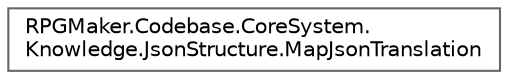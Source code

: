 digraph "クラス階層図"
{
 // LATEX_PDF_SIZE
  bgcolor="transparent";
  edge [fontname=Helvetica,fontsize=10,labelfontname=Helvetica,labelfontsize=10];
  node [fontname=Helvetica,fontsize=10,shape=box,height=0.2,width=0.4];
  rankdir="LR";
  Node0 [id="Node000000",label="RPGMaker.Codebase.CoreSystem.\lKnowledge.JsonStructure.MapJsonTranslation",height=0.2,width=0.4,color="grey40", fillcolor="white", style="filled",URL="$db/d50/class_r_p_g_maker_1_1_codebase_1_1_core_system_1_1_knowledge_1_1_json_structure_1_1_map_json_translation.html",tooltip=" "];
}
